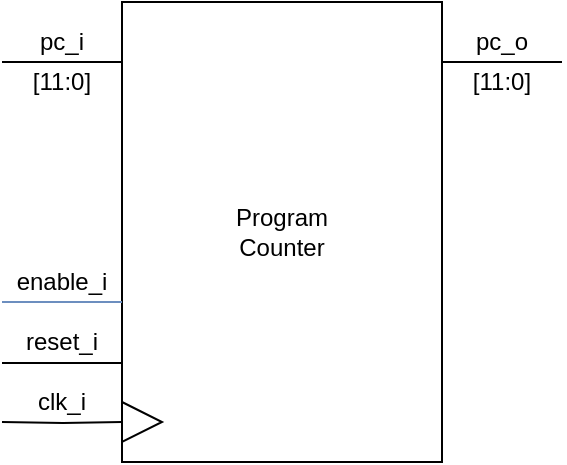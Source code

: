 <mxfile version="15.8.6" type="device"><diagram id="MAhsXkAjc6WJQRf663dj" name="Page-1"><mxGraphModel dx="715" dy="405" grid="1" gridSize="10" guides="1" tooltips="1" connect="1" arrows="1" fold="1" page="1" pageScale="1" pageWidth="827" pageHeight="1169" math="0" shadow="0"><root><mxCell id="0"/><mxCell id="1" parent="0"/><mxCell id="3UG2mFf69XHds-adJiLd-1" value="Program&lt;br&gt;Counter" style="rounded=0;whiteSpace=wrap;html=1;" vertex="1" parent="1"><mxGeometry x="240" y="90" width="160" height="230" as="geometry"/></mxCell><mxCell id="3UG2mFf69XHds-adJiLd-6" style="edgeStyle=orthogonalEdgeStyle;rounded=0;orthogonalLoop=1;jettySize=auto;html=1;endArrow=none;endFill=0;" edge="1" parent="1"><mxGeometry relative="1" as="geometry"><mxPoint x="240" y="120" as="targetPoint"/><mxPoint x="180" y="120" as="sourcePoint"/><Array as="points"/></mxGeometry></mxCell><mxCell id="3UG2mFf69XHds-adJiLd-7" value="pc_i" style="text;html=1;strokeColor=none;fillColor=none;align=center;verticalAlign=middle;whiteSpace=wrap;rounded=0;" vertex="1" parent="1"><mxGeometry x="180" y="100" width="60" height="20" as="geometry"/></mxCell><mxCell id="3UG2mFf69XHds-adJiLd-8" value="[11:0]" style="text;html=1;strokeColor=none;fillColor=none;align=center;verticalAlign=middle;whiteSpace=wrap;rounded=0;" vertex="1" parent="1"><mxGeometry x="180" y="120" width="60" height="20" as="geometry"/></mxCell><mxCell id="3UG2mFf69XHds-adJiLd-9" style="edgeStyle=orthogonalEdgeStyle;rounded=0;orthogonalLoop=1;jettySize=auto;html=1;endArrow=none;endFill=0;" edge="1" parent="1"><mxGeometry relative="1" as="geometry"><mxPoint x="460" y="120" as="targetPoint"/><mxPoint x="400" y="120" as="sourcePoint"/><Array as="points"/></mxGeometry></mxCell><mxCell id="3UG2mFf69XHds-adJiLd-10" value="pc_o" style="text;html=1;strokeColor=none;fillColor=none;align=center;verticalAlign=middle;whiteSpace=wrap;rounded=0;" vertex="1" parent="1"><mxGeometry x="400" y="100" width="60" height="20" as="geometry"/></mxCell><mxCell id="3UG2mFf69XHds-adJiLd-12" value="[11:0]" style="text;html=1;strokeColor=none;fillColor=none;align=center;verticalAlign=middle;whiteSpace=wrap;rounded=0;" vertex="1" parent="1"><mxGeometry x="400" y="120" width="60" height="20" as="geometry"/></mxCell><mxCell id="3UG2mFf69XHds-adJiLd-13" style="edgeStyle=orthogonalEdgeStyle;rounded=0;orthogonalLoop=1;jettySize=auto;html=1;endArrow=none;endFill=0;" edge="1" parent="1"><mxGeometry relative="1" as="geometry"><mxPoint x="240" y="270.48" as="targetPoint"/><mxPoint x="180" y="270.48" as="sourcePoint"/><Array as="points"/></mxGeometry></mxCell><mxCell id="3UG2mFf69XHds-adJiLd-14" value="enable_i" style="text;html=1;strokeColor=none;fillColor=none;align=center;verticalAlign=middle;whiteSpace=wrap;rounded=0;" vertex="1" parent="1"><mxGeometry x="180" y="220" width="60" height="20" as="geometry"/></mxCell><mxCell id="3UG2mFf69XHds-adJiLd-15" style="edgeStyle=orthogonalEdgeStyle;rounded=0;orthogonalLoop=1;jettySize=auto;html=1;endArrow=none;endFill=0;" edge="1" parent="1" target="3UG2mFf69XHds-adJiLd-20"><mxGeometry relative="1" as="geometry"><mxPoint x="240" y="300" as="targetPoint"/><mxPoint x="180" y="300" as="sourcePoint"/><Array as="points"/></mxGeometry></mxCell><mxCell id="3UG2mFf69XHds-adJiLd-16" value="clk_i" style="text;html=1;strokeColor=none;fillColor=none;align=center;verticalAlign=middle;whiteSpace=wrap;rounded=0;" vertex="1" parent="1"><mxGeometry x="180" y="280" width="60" height="20" as="geometry"/></mxCell><mxCell id="3UG2mFf69XHds-adJiLd-17" style="edgeStyle=orthogonalEdgeStyle;rounded=0;orthogonalLoop=1;jettySize=auto;html=1;endArrow=none;endFill=0;fillColor=#dae8fc;strokeColor=#6c8ebf;" edge="1" parent="1"><mxGeometry relative="1" as="geometry"><mxPoint x="240" y="240.0" as="targetPoint"/><mxPoint x="180" y="240.0" as="sourcePoint"/><Array as="points"/></mxGeometry></mxCell><mxCell id="3UG2mFf69XHds-adJiLd-18" value="reset_i" style="text;html=1;strokeColor=none;fillColor=none;align=center;verticalAlign=middle;whiteSpace=wrap;rounded=0;" vertex="1" parent="1"><mxGeometry x="180" y="250" width="60" height="20" as="geometry"/></mxCell><mxCell id="3UG2mFf69XHds-adJiLd-20" value="" style="triangle;whiteSpace=wrap;html=1;" vertex="1" parent="1"><mxGeometry x="240" y="290" width="20" height="20" as="geometry"/></mxCell></root></mxGraphModel></diagram></mxfile>